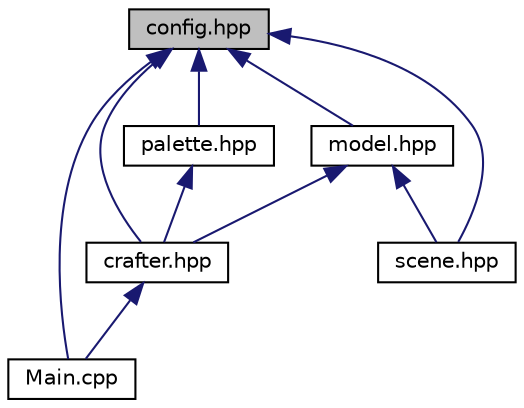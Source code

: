digraph "config.hpp"
{
  edge [fontname="Helvetica",fontsize="10",labelfontname="Helvetica",labelfontsize="10"];
  node [fontname="Helvetica",fontsize="10",shape=record];
  Node1 [label="config.hpp",height=0.2,width=0.4,color="black", fillcolor="grey75", style="filled", fontcolor="black"];
  Node1 -> Node2 [dir="back",color="midnightblue",fontsize="10",style="solid"];
  Node2 [label="crafter.hpp",height=0.2,width=0.4,color="black", fillcolor="white", style="filled",URL="$crafter_8hpp.html",tooltip="Class declaration for the program managing the state and models. "];
  Node2 -> Node3 [dir="back",color="midnightblue",fontsize="10",style="solid"];
  Node3 [label="Main.cpp",height=0.2,width=0.4,color="black", fillcolor="white", style="filled",URL="$Main_8cpp.html",tooltip="Main funciton which creates and passes the window to the Crafter. "];
  Node1 -> Node4 [dir="back",color="midnightblue",fontsize="10",style="solid"];
  Node4 [label="model.hpp",height=0.2,width=0.4,color="black", fillcolor="white", style="filled",URL="$model_8hpp.html",tooltip="Class declaration for the Model. "];
  Node4 -> Node2 [dir="back",color="midnightblue",fontsize="10",style="solid"];
  Node4 -> Node5 [dir="back",color="midnightblue",fontsize="10",style="solid"];
  Node5 [label="scene.hpp",height=0.2,width=0.4,color="black", fillcolor="white", style="filled",URL="$scene_8hpp_source.html"];
  Node1 -> Node6 [dir="back",color="midnightblue",fontsize="10",style="solid"];
  Node6 [label="palette.hpp",height=0.2,width=0.4,color="black", fillcolor="white", style="filled",URL="$palette_8hpp.html",tooltip="Class declaration for the Color Palette. "];
  Node6 -> Node2 [dir="back",color="midnightblue",fontsize="10",style="solid"];
  Node1 -> Node3 [dir="back",color="midnightblue",fontsize="10",style="solid"];
  Node1 -> Node5 [dir="back",color="midnightblue",fontsize="10",style="solid"];
}
